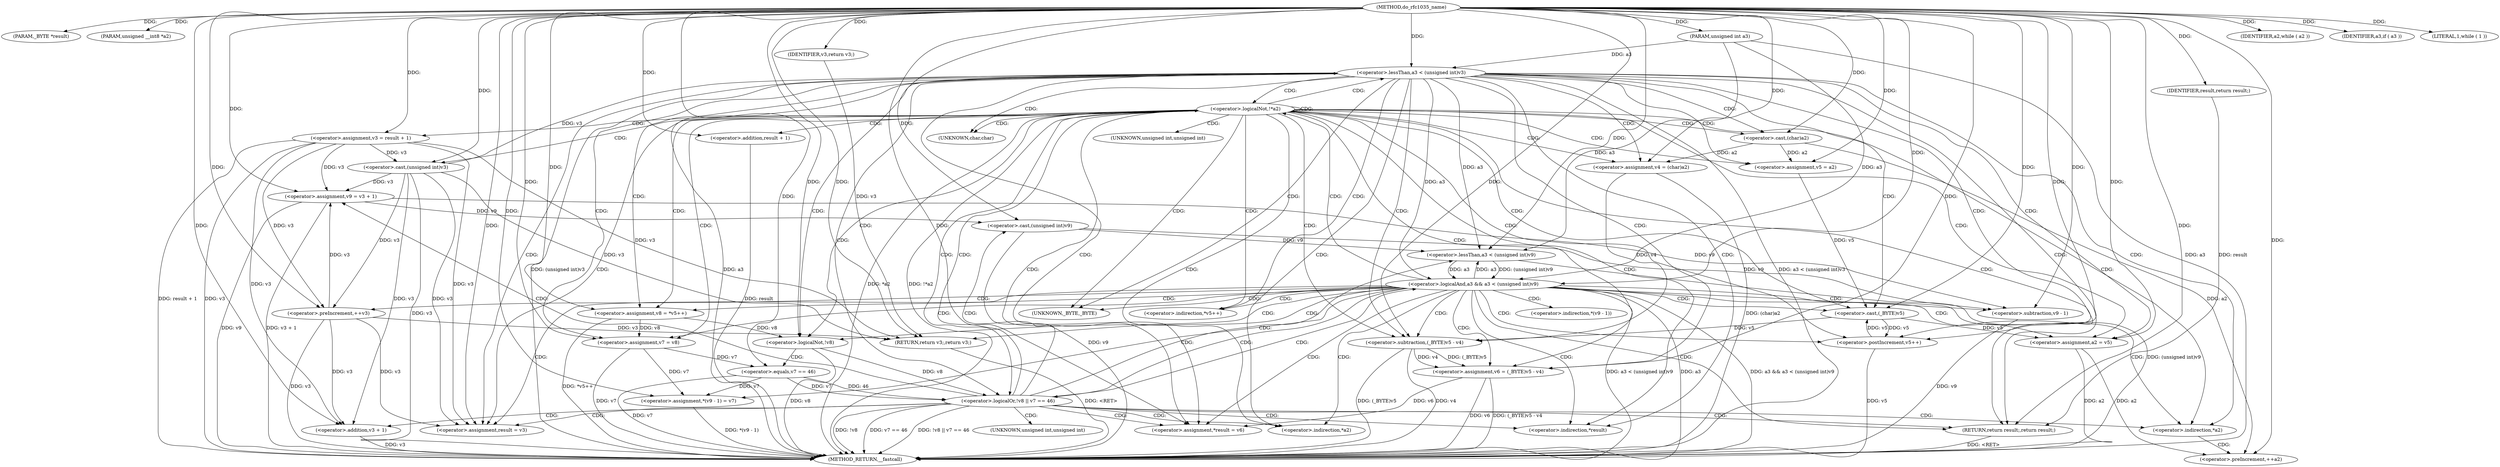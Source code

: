 digraph do_rfc1035_name {  
"1000108" [label = "(METHOD,do_rfc1035_name)" ]
"1000217" [label = "(METHOD_RETURN,__fastcall)" ]
"1000109" [label = "(PARAM,_BYTE *result)" ]
"1000110" [label = "(PARAM,unsigned __int8 *a2)" ]
"1000111" [label = "(PARAM,unsigned int a3)" ]
"1000121" [label = "(IDENTIFIER,a2,while ( a2 ))" ]
"1000124" [label = "(<operator>.logicalNot,!*a2)" ]
"1000128" [label = "(<operator>.assignment,v3 = result + 1)" ]
"1000130" [label = "(<operator>.addition,result + 1)" ]
"1000134" [label = "(IDENTIFIER,a3,if ( a3 ))" ]
"1000137" [label = "(<operator>.lessThan,a3 < (unsigned int)v3)" ]
"1000139" [label = "(<operator>.cast,(unsigned int)v3)" ]
"1000143" [label = "(<operator>.assignment,v4 = (char)a2)" ]
"1000145" [label = "(<operator>.cast,(char)a2)" ]
"1000148" [label = "(<operator>.assignment,v5 = a2)" ]
"1000152" [label = "(LITERAL,1,while ( 1 ))" ]
"1000154" [label = "(<operator>.assignment,v6 = (_BYTE)v5 - v4)" ]
"1000156" [label = "(<operator>.subtraction,(_BYTE)v5 - v4)" ]
"1000157" [label = "(<operator>.cast,(_BYTE)v5)" ]
"1000161" [label = "(<operator>.assignment,a2 = v5)" ]
"1000164" [label = "(<operator>.assignment,v8 = *v5++)" ]
"1000167" [label = "(<operator>.postIncrement,v5++)" ]
"1000169" [label = "(<operator>.assignment,v7 = v8)" ]
"1000173" [label = "(<operator>.logicalOr,!v8 || v7 == 46)" ]
"1000174" [label = "(<operator>.logicalNot,!v8)" ]
"1000176" [label = "(<operator>.equals,v7 == 46)" ]
"1000180" [label = "(<operator>.assignment,v9 = v3 + 1)" ]
"1000182" [label = "(<operator>.addition,v3 + 1)" ]
"1000186" [label = "(<operator>.logicalAnd,a3 && a3 < (unsigned int)v9)" ]
"1000188" [label = "(<operator>.lessThan,a3 < (unsigned int)v9)" ]
"1000190" [label = "(<operator>.cast,(unsigned int)v9)" ]
"1000193" [label = "(RETURN,return v3;,return v3;)" ]
"1000194" [label = "(IDENTIFIER,v3,return v3;)" ]
"1000195" [label = "(<operator>.preIncrement,++v3)" ]
"1000197" [label = "(<operator>.assignment,*(v9 - 1) = v7)" ]
"1000199" [label = "(<operator>.subtraction,v9 - 1)" ]
"1000203" [label = "(<operator>.assignment,*result = v6)" ]
"1000210" [label = "(<operator>.preIncrement,++a2)" ]
"1000212" [label = "(<operator>.assignment,result = v3)" ]
"1000215" [label = "(RETURN,return result;,return result;)" ]
"1000216" [label = "(IDENTIFIER,result,return result;)" ]
"1000125" [label = "(<operator>.indirection,*a2)" ]
"1000140" [label = "(UNKNOWN,unsigned int,unsigned int)" ]
"1000146" [label = "(UNKNOWN,char,char)" ]
"1000158" [label = "(UNKNOWN,_BYTE,_BYTE)" ]
"1000166" [label = "(<operator>.indirection,*v5++)" ]
"1000191" [label = "(UNKNOWN,unsigned int,unsigned int)" ]
"1000198" [label = "(<operator>.indirection,*(v9 - 1))" ]
"1000204" [label = "(<operator>.indirection,*result)" ]
"1000208" [label = "(<operator>.indirection,*a2)" ]
  "1000215" -> "1000217"  [ label = "DDG: <RET>"] 
  "1000193" -> "1000217"  [ label = "DDG: <RET>"] 
  "1000164" -> "1000217"  [ label = "DDG: *v5++"] 
  "1000156" -> "1000217"  [ label = "DDG: (_BYTE)v5"] 
  "1000182" -> "1000217"  [ label = "DDG: v3"] 
  "1000188" -> "1000217"  [ label = "DDG: (unsigned int)v9"] 
  "1000137" -> "1000217"  [ label = "DDG: a3"] 
  "1000130" -> "1000217"  [ label = "DDG: result"] 
  "1000169" -> "1000217"  [ label = "DDG: v7"] 
  "1000197" -> "1000217"  [ label = "DDG: *(v9 - 1)"] 
  "1000186" -> "1000217"  [ label = "DDG: a3 < (unsigned int)v9"] 
  "1000154" -> "1000217"  [ label = "DDG: (_BYTE)v5 - v4"] 
  "1000186" -> "1000217"  [ label = "DDG: a3"] 
  "1000143" -> "1000217"  [ label = "DDG: (char)a2"] 
  "1000180" -> "1000217"  [ label = "DDG: v9"] 
  "1000199" -> "1000217"  [ label = "DDG: v9"] 
  "1000137" -> "1000217"  [ label = "DDG: (unsigned int)v3"] 
  "1000173" -> "1000217"  [ label = "DDG: !v8"] 
  "1000124" -> "1000217"  [ label = "DDG: !*a2"] 
  "1000137" -> "1000217"  [ label = "DDG: a3 < (unsigned int)v3"] 
  "1000128" -> "1000217"  [ label = "DDG: result + 1"] 
  "1000180" -> "1000217"  [ label = "DDG: v3 + 1"] 
  "1000154" -> "1000217"  [ label = "DDG: v6"] 
  "1000139" -> "1000217"  [ label = "DDG: v3"] 
  "1000124" -> "1000217"  [ label = "DDG: *a2"] 
  "1000190" -> "1000217"  [ label = "DDG: v9"] 
  "1000176" -> "1000217"  [ label = "DDG: v7"] 
  "1000173" -> "1000217"  [ label = "DDG: v7 == 46"] 
  "1000195" -> "1000217"  [ label = "DDG: v3"] 
  "1000173" -> "1000217"  [ label = "DDG: !v8 || v7 == 46"] 
  "1000128" -> "1000217"  [ label = "DDG: v3"] 
  "1000156" -> "1000217"  [ label = "DDG: v4"] 
  "1000111" -> "1000217"  [ label = "DDG: a3"] 
  "1000174" -> "1000217"  [ label = "DDG: v8"] 
  "1000167" -> "1000217"  [ label = "DDG: v5"] 
  "1000161" -> "1000217"  [ label = "DDG: a2"] 
  "1000186" -> "1000217"  [ label = "DDG: a3 && a3 < (unsigned int)v9"] 
  "1000108" -> "1000109"  [ label = "DDG: "] 
  "1000108" -> "1000110"  [ label = "DDG: "] 
  "1000108" -> "1000111"  [ label = "DDG: "] 
  "1000108" -> "1000121"  [ label = "DDG: "] 
  "1000108" -> "1000128"  [ label = "DDG: "] 
  "1000108" -> "1000130"  [ label = "DDG: "] 
  "1000108" -> "1000134"  [ label = "DDG: "] 
  "1000111" -> "1000137"  [ label = "DDG: a3"] 
  "1000108" -> "1000137"  [ label = "DDG: "] 
  "1000139" -> "1000137"  [ label = "DDG: v3"] 
  "1000128" -> "1000139"  [ label = "DDG: v3"] 
  "1000108" -> "1000139"  [ label = "DDG: "] 
  "1000145" -> "1000143"  [ label = "DDG: a2"] 
  "1000108" -> "1000143"  [ label = "DDG: "] 
  "1000108" -> "1000145"  [ label = "DDG: "] 
  "1000145" -> "1000148"  [ label = "DDG: a2"] 
  "1000108" -> "1000148"  [ label = "DDG: "] 
  "1000108" -> "1000152"  [ label = "DDG: "] 
  "1000156" -> "1000154"  [ label = "DDG: (_BYTE)v5"] 
  "1000156" -> "1000154"  [ label = "DDG: v4"] 
  "1000108" -> "1000154"  [ label = "DDG: "] 
  "1000157" -> "1000156"  [ label = "DDG: v5"] 
  "1000148" -> "1000157"  [ label = "DDG: v5"] 
  "1000167" -> "1000157"  [ label = "DDG: v5"] 
  "1000108" -> "1000157"  [ label = "DDG: "] 
  "1000143" -> "1000156"  [ label = "DDG: v4"] 
  "1000108" -> "1000156"  [ label = "DDG: "] 
  "1000157" -> "1000161"  [ label = "DDG: v5"] 
  "1000108" -> "1000161"  [ label = "DDG: "] 
  "1000108" -> "1000164"  [ label = "DDG: "] 
  "1000108" -> "1000167"  [ label = "DDG: "] 
  "1000157" -> "1000167"  [ label = "DDG: v5"] 
  "1000164" -> "1000169"  [ label = "DDG: v8"] 
  "1000108" -> "1000169"  [ label = "DDG: "] 
  "1000174" -> "1000173"  [ label = "DDG: v8"] 
  "1000108" -> "1000174"  [ label = "DDG: "] 
  "1000164" -> "1000174"  [ label = "DDG: v8"] 
  "1000176" -> "1000173"  [ label = "DDG: v7"] 
  "1000176" -> "1000173"  [ label = "DDG: 46"] 
  "1000169" -> "1000176"  [ label = "DDG: v7"] 
  "1000108" -> "1000176"  [ label = "DDG: "] 
  "1000139" -> "1000180"  [ label = "DDG: v3"] 
  "1000195" -> "1000180"  [ label = "DDG: v3"] 
  "1000128" -> "1000180"  [ label = "DDG: v3"] 
  "1000108" -> "1000180"  [ label = "DDG: "] 
  "1000139" -> "1000182"  [ label = "DDG: v3"] 
  "1000195" -> "1000182"  [ label = "DDG: v3"] 
  "1000128" -> "1000182"  [ label = "DDG: v3"] 
  "1000108" -> "1000182"  [ label = "DDG: "] 
  "1000188" -> "1000186"  [ label = "DDG: a3"] 
  "1000137" -> "1000186"  [ label = "DDG: a3"] 
  "1000111" -> "1000186"  [ label = "DDG: a3"] 
  "1000108" -> "1000186"  [ label = "DDG: "] 
  "1000188" -> "1000186"  [ label = "DDG: (unsigned int)v9"] 
  "1000137" -> "1000188"  [ label = "DDG: a3"] 
  "1000186" -> "1000188"  [ label = "DDG: a3"] 
  "1000111" -> "1000188"  [ label = "DDG: a3"] 
  "1000108" -> "1000188"  [ label = "DDG: "] 
  "1000190" -> "1000188"  [ label = "DDG: v9"] 
  "1000180" -> "1000190"  [ label = "DDG: v9"] 
  "1000108" -> "1000190"  [ label = "DDG: "] 
  "1000194" -> "1000193"  [ label = "DDG: v3"] 
  "1000139" -> "1000193"  [ label = "DDG: v3"] 
  "1000195" -> "1000193"  [ label = "DDG: v3"] 
  "1000128" -> "1000193"  [ label = "DDG: v3"] 
  "1000108" -> "1000193"  [ label = "DDG: "] 
  "1000108" -> "1000194"  [ label = "DDG: "] 
  "1000108" -> "1000195"  [ label = "DDG: "] 
  "1000139" -> "1000195"  [ label = "DDG: v3"] 
  "1000128" -> "1000195"  [ label = "DDG: v3"] 
  "1000169" -> "1000197"  [ label = "DDG: v7"] 
  "1000176" -> "1000197"  [ label = "DDG: v7"] 
  "1000108" -> "1000197"  [ label = "DDG: "] 
  "1000180" -> "1000199"  [ label = "DDG: v9"] 
  "1000190" -> "1000199"  [ label = "DDG: v9"] 
  "1000108" -> "1000199"  [ label = "DDG: "] 
  "1000154" -> "1000203"  [ label = "DDG: v6"] 
  "1000108" -> "1000203"  [ label = "DDG: "] 
  "1000161" -> "1000210"  [ label = "DDG: a2"] 
  "1000108" -> "1000210"  [ label = "DDG: "] 
  "1000145" -> "1000210"  [ label = "DDG: a2"] 
  "1000139" -> "1000212"  [ label = "DDG: v3"] 
  "1000195" -> "1000212"  [ label = "DDG: v3"] 
  "1000128" -> "1000212"  [ label = "DDG: v3"] 
  "1000108" -> "1000212"  [ label = "DDG: "] 
  "1000216" -> "1000215"  [ label = "DDG: result"] 
  "1000108" -> "1000215"  [ label = "DDG: "] 
  "1000108" -> "1000216"  [ label = "DDG: "] 
  "1000124" -> "1000215"  [ label = "CDG: "] 
  "1000124" -> "1000128"  [ label = "CDG: "] 
  "1000124" -> "1000130"  [ label = "CDG: "] 
  "1000124" -> "1000143"  [ label = "CDG: "] 
  "1000124" -> "1000140"  [ label = "CDG: "] 
  "1000124" -> "1000139"  [ label = "CDG: "] 
  "1000124" -> "1000137"  [ label = "CDG: "] 
  "1000124" -> "1000148"  [ label = "CDG: "] 
  "1000124" -> "1000146"  [ label = "CDG: "] 
  "1000124" -> "1000145"  [ label = "CDG: "] 
  "1000124" -> "1000174"  [ label = "CDG: "] 
  "1000124" -> "1000173"  [ label = "CDG: "] 
  "1000124" -> "1000169"  [ label = "CDG: "] 
  "1000124" -> "1000167"  [ label = "CDG: "] 
  "1000124" -> "1000166"  [ label = "CDG: "] 
  "1000124" -> "1000164"  [ label = "CDG: "] 
  "1000124" -> "1000161"  [ label = "CDG: "] 
  "1000124" -> "1000208"  [ label = "CDG: "] 
  "1000124" -> "1000204"  [ label = "CDG: "] 
  "1000124" -> "1000203"  [ label = "CDG: "] 
  "1000124" -> "1000212"  [ label = "CDG: "] 
  "1000124" -> "1000158"  [ label = "CDG: "] 
  "1000124" -> "1000157"  [ label = "CDG: "] 
  "1000124" -> "1000156"  [ label = "CDG: "] 
  "1000124" -> "1000154"  [ label = "CDG: "] 
  "1000124" -> "1000125"  [ label = "CDG: "] 
  "1000124" -> "1000124"  [ label = "CDG: "] 
  "1000137" -> "1000215"  [ label = "CDG: "] 
  "1000137" -> "1000143"  [ label = "CDG: "] 
  "1000137" -> "1000148"  [ label = "CDG: "] 
  "1000137" -> "1000146"  [ label = "CDG: "] 
  "1000137" -> "1000145"  [ label = "CDG: "] 
  "1000137" -> "1000174"  [ label = "CDG: "] 
  "1000137" -> "1000173"  [ label = "CDG: "] 
  "1000137" -> "1000169"  [ label = "CDG: "] 
  "1000137" -> "1000167"  [ label = "CDG: "] 
  "1000137" -> "1000166"  [ label = "CDG: "] 
  "1000137" -> "1000164"  [ label = "CDG: "] 
  "1000137" -> "1000161"  [ label = "CDG: "] 
  "1000137" -> "1000208"  [ label = "CDG: "] 
  "1000137" -> "1000204"  [ label = "CDG: "] 
  "1000137" -> "1000203"  [ label = "CDG: "] 
  "1000137" -> "1000212"  [ label = "CDG: "] 
  "1000137" -> "1000158"  [ label = "CDG: "] 
  "1000137" -> "1000157"  [ label = "CDG: "] 
  "1000137" -> "1000156"  [ label = "CDG: "] 
  "1000137" -> "1000154"  [ label = "CDG: "] 
  "1000137" -> "1000125"  [ label = "CDG: "] 
  "1000137" -> "1000124"  [ label = "CDG: "] 
  "1000173" -> "1000186"  [ label = "CDG: "] 
  "1000173" -> "1000182"  [ label = "CDG: "] 
  "1000173" -> "1000180"  [ label = "CDG: "] 
  "1000173" -> "1000191"  [ label = "CDG: "] 
  "1000173" -> "1000190"  [ label = "CDG: "] 
  "1000173" -> "1000188"  [ label = "CDG: "] 
  "1000173" -> "1000208"  [ label = "CDG: "] 
  "1000173" -> "1000204"  [ label = "CDG: "] 
  "1000173" -> "1000203"  [ label = "CDG: "] 
  "1000173" -> "1000215"  [ label = "CDG: "] 
  "1000173" -> "1000212"  [ label = "CDG: "] 
  "1000173" -> "1000125"  [ label = "CDG: "] 
  "1000173" -> "1000124"  [ label = "CDG: "] 
  "1000174" -> "1000176"  [ label = "CDG: "] 
  "1000186" -> "1000199"  [ label = "CDG: "] 
  "1000186" -> "1000198"  [ label = "CDG: "] 
  "1000186" -> "1000197"  [ label = "CDG: "] 
  "1000186" -> "1000195"  [ label = "CDG: "] 
  "1000186" -> "1000193"  [ label = "CDG: "] 
  "1000186" -> "1000174"  [ label = "CDG: "] 
  "1000186" -> "1000173"  [ label = "CDG: "] 
  "1000186" -> "1000169"  [ label = "CDG: "] 
  "1000186" -> "1000167"  [ label = "CDG: "] 
  "1000186" -> "1000166"  [ label = "CDG: "] 
  "1000186" -> "1000164"  [ label = "CDG: "] 
  "1000186" -> "1000161"  [ label = "CDG: "] 
  "1000186" -> "1000208"  [ label = "CDG: "] 
  "1000186" -> "1000204"  [ label = "CDG: "] 
  "1000186" -> "1000203"  [ label = "CDG: "] 
  "1000186" -> "1000212"  [ label = "CDG: "] 
  "1000186" -> "1000158"  [ label = "CDG: "] 
  "1000186" -> "1000157"  [ label = "CDG: "] 
  "1000186" -> "1000156"  [ label = "CDG: "] 
  "1000186" -> "1000154"  [ label = "CDG: "] 
  "1000186" -> "1000215"  [ label = "CDG: "] 
  "1000186" -> "1000125"  [ label = "CDG: "] 
  "1000186" -> "1000124"  [ label = "CDG: "] 
  "1000208" -> "1000210"  [ label = "CDG: "] 
}

